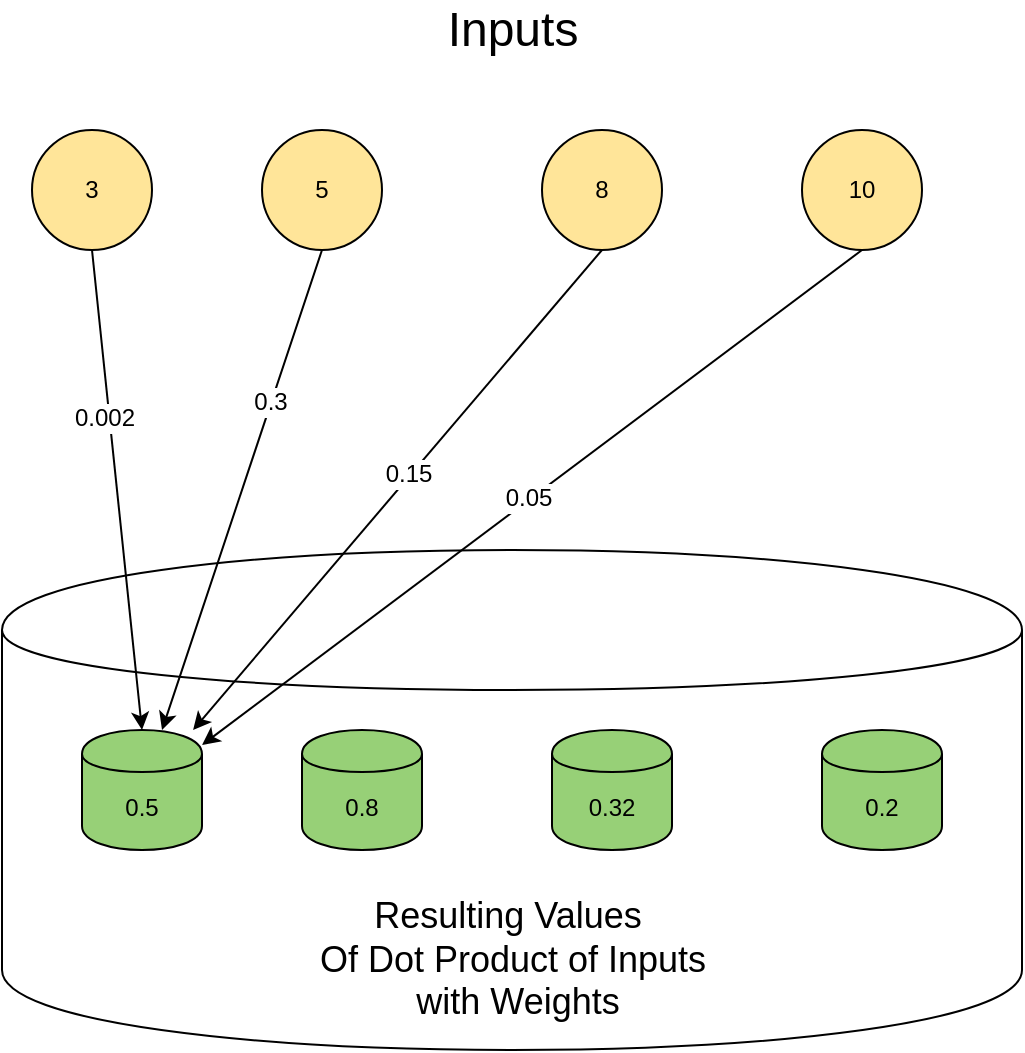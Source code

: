 <mxfile version="12.9.6" type="device"><diagram id="SL65Q0iuCIIWFtm7-_YN" name="Page-1"><mxGraphModel dx="1373" dy="641" grid="1" gridSize="10" guides="1" tooltips="1" connect="1" arrows="1" fold="1" page="1" pageScale="1" pageWidth="850" pageHeight="1100" math="0" shadow="0"><root><mxCell id="0"/><mxCell id="1" parent="0"/><mxCell id="BNmY6VXILRI427c4dqT7-8" value="&lt;font style=&quot;font-size: 24px&quot;&gt;Inputs&lt;/font&gt;" style="text;html=1;align=center;verticalAlign=middle;resizable=0;points=[];autosize=1;shadow=1;" vertex="1" parent="1"><mxGeometry x="385" y="60" width="80" height="20" as="geometry"/></mxCell><mxCell id="BNmY6VXILRI427c4dqT7-14" value="" style="group" vertex="1" connectable="0" parent="1"><mxGeometry x="170" y="330" width="510" height="250" as="geometry"/></mxCell><mxCell id="BNmY6VXILRI427c4dqT7-2" value="" style="shape=cylinder;whiteSpace=wrap;html=1;boundedLbl=1;backgroundOutline=1;" vertex="1" parent="BNmY6VXILRI427c4dqT7-14"><mxGeometry width="510" height="250" as="geometry"/></mxCell><mxCell id="BNmY6VXILRI427c4dqT7-3" value="0.5" style="shape=cylinder;whiteSpace=wrap;html=1;boundedLbl=1;backgroundOutline=1;fillColor=#97D077;" vertex="1" parent="BNmY6VXILRI427c4dqT7-14"><mxGeometry x="40" y="90" width="60" height="60" as="geometry"/></mxCell><mxCell id="BNmY6VXILRI427c4dqT7-4" value="0.8" style="shape=cylinder;whiteSpace=wrap;html=1;boundedLbl=1;backgroundOutline=1;fillColor=#97D077;" vertex="1" parent="BNmY6VXILRI427c4dqT7-14"><mxGeometry x="150" y="90" width="60" height="60" as="geometry"/></mxCell><mxCell id="BNmY6VXILRI427c4dqT7-5" value="0.2" style="shape=cylinder;whiteSpace=wrap;html=1;boundedLbl=1;backgroundOutline=1;fillColor=#97D077;" vertex="1" parent="BNmY6VXILRI427c4dqT7-14"><mxGeometry x="410" y="90" width="60" height="60" as="geometry"/></mxCell><mxCell id="BNmY6VXILRI427c4dqT7-6" value="0.32" style="shape=cylinder;whiteSpace=wrap;html=1;boundedLbl=1;backgroundOutline=1;fillColor=#97D077;" vertex="1" parent="BNmY6VXILRI427c4dqT7-14"><mxGeometry x="275" y="90" width="60" height="60" as="geometry"/></mxCell><mxCell id="BNmY6VXILRI427c4dqT7-25" value="&lt;font style=&quot;font-size: 18px&quot;&gt;Resulting Values&amp;nbsp;&lt;br&gt;Of Dot Product of Inputs&lt;br&gt;&amp;nbsp;with Weights&lt;/font&gt;" style="text;html=1;align=center;verticalAlign=middle;resizable=0;points=[];autosize=1;" vertex="1" parent="BNmY6VXILRI427c4dqT7-14"><mxGeometry x="150" y="180" width="210" height="50" as="geometry"/></mxCell><mxCell id="BNmY6VXILRI427c4dqT7-7" value="3" style="ellipse;whiteSpace=wrap;html=1;aspect=fixed;fillColor=#FFE599;" vertex="1" parent="1"><mxGeometry x="185" y="120" width="60" height="60" as="geometry"/></mxCell><mxCell id="BNmY6VXILRI427c4dqT7-16" style="edgeStyle=none;rounded=0;orthogonalLoop=1;jettySize=auto;html=1;exitX=0.5;exitY=1;exitDx=0;exitDy=0;" edge="1" parent="1" source="BNmY6VXILRI427c4dqT7-9" target="BNmY6VXILRI427c4dqT7-3"><mxGeometry relative="1" as="geometry"/></mxCell><mxCell id="BNmY6VXILRI427c4dqT7-20" value="0.3" style="text;html=1;align=center;verticalAlign=middle;resizable=0;points=[];labelBackgroundColor=#ffffff;" vertex="1" connectable="0" parent="BNmY6VXILRI427c4dqT7-16"><mxGeometry x="-0.362" y="-2" relative="1" as="geometry"><mxPoint x="1" as="offset"/></mxGeometry></mxCell><mxCell id="BNmY6VXILRI427c4dqT7-9" value="5" style="ellipse;whiteSpace=wrap;html=1;aspect=fixed;fillColor=#FFE599;" vertex="1" parent="1"><mxGeometry x="300" y="120" width="60" height="60" as="geometry"/></mxCell><mxCell id="BNmY6VXILRI427c4dqT7-17" style="edgeStyle=none;rounded=0;orthogonalLoop=1;jettySize=auto;html=1;exitX=0.5;exitY=1;exitDx=0;exitDy=0;" edge="1" parent="1" source="BNmY6VXILRI427c4dqT7-12" target="BNmY6VXILRI427c4dqT7-3"><mxGeometry relative="1" as="geometry"/></mxCell><mxCell id="BNmY6VXILRI427c4dqT7-23" value="0.15" style="text;html=1;align=center;verticalAlign=middle;resizable=0;points=[];labelBackgroundColor=#ffffff;" vertex="1" connectable="0" parent="BNmY6VXILRI427c4dqT7-17"><mxGeometry x="-0.051" y="-1" relative="1" as="geometry"><mxPoint y="-1" as="offset"/></mxGeometry></mxCell><mxCell id="BNmY6VXILRI427c4dqT7-12" value="8" style="ellipse;whiteSpace=wrap;html=1;aspect=fixed;fillColor=#FFE599;" vertex="1" parent="1"><mxGeometry x="440" y="120" width="60" height="60" as="geometry"/></mxCell><mxCell id="BNmY6VXILRI427c4dqT7-13" value="10" style="ellipse;whiteSpace=wrap;html=1;aspect=fixed;fillColor=#FFE599;" vertex="1" parent="1"><mxGeometry x="570" y="120" width="60" height="60" as="geometry"/></mxCell><mxCell id="BNmY6VXILRI427c4dqT7-15" style="rounded=0;orthogonalLoop=1;jettySize=auto;html=1;exitX=0.5;exitY=1;exitDx=0;exitDy=0;entryX=0.5;entryY=0;entryDx=0;entryDy=0;" edge="1" parent="1" source="BNmY6VXILRI427c4dqT7-7" target="BNmY6VXILRI427c4dqT7-3"><mxGeometry relative="1" as="geometry"/></mxCell><mxCell id="BNmY6VXILRI427c4dqT7-19" value="0.002" style="text;html=1;align=center;verticalAlign=middle;resizable=0;points=[];labelBackgroundColor=#ffffff;" vertex="1" connectable="0" parent="BNmY6VXILRI427c4dqT7-15"><mxGeometry x="-0.302" y="-3" relative="1" as="geometry"><mxPoint as="offset"/></mxGeometry></mxCell><mxCell id="BNmY6VXILRI427c4dqT7-18" style="edgeStyle=none;rounded=0;orthogonalLoop=1;jettySize=auto;html=1;exitX=0.5;exitY=1;exitDx=0;exitDy=0;" edge="1" parent="1" source="BNmY6VXILRI427c4dqT7-13" target="BNmY6VXILRI427c4dqT7-3"><mxGeometry relative="1" as="geometry"/></mxCell><mxCell id="BNmY6VXILRI427c4dqT7-24" value="0.05" style="text;html=1;align=center;verticalAlign=middle;resizable=0;points=[];labelBackgroundColor=#ffffff;" vertex="1" connectable="0" parent="BNmY6VXILRI427c4dqT7-18"><mxGeometry x="0.009" y="-1" relative="1" as="geometry"><mxPoint as="offset"/></mxGeometry></mxCell></root></mxGraphModel></diagram></mxfile>